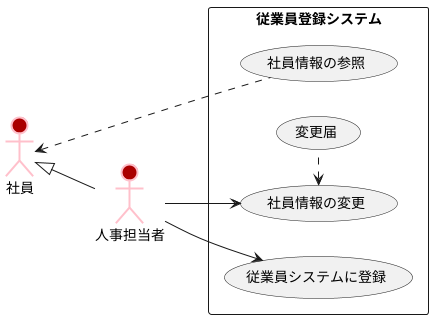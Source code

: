@startuml 従業員システム
left to right direction
 actor 人事担当者 #AA0000;line:Pink;line.bold;
 actor 社員 #AA0000;line:Pink;line.bold;
rectangle 従業員登録システム{
    usecase 従業員システムに登録
    usecase 社員情報の参照
    usecase 社員情報の変更
    usecase (変更届) as input
} 
人事担当者-->従業員システムに登録
社員<.社員情報の参照
社員<|-- 人事担当者
人事担当者-->社員情報の変更
社員情報の変更 <.input
@enduml